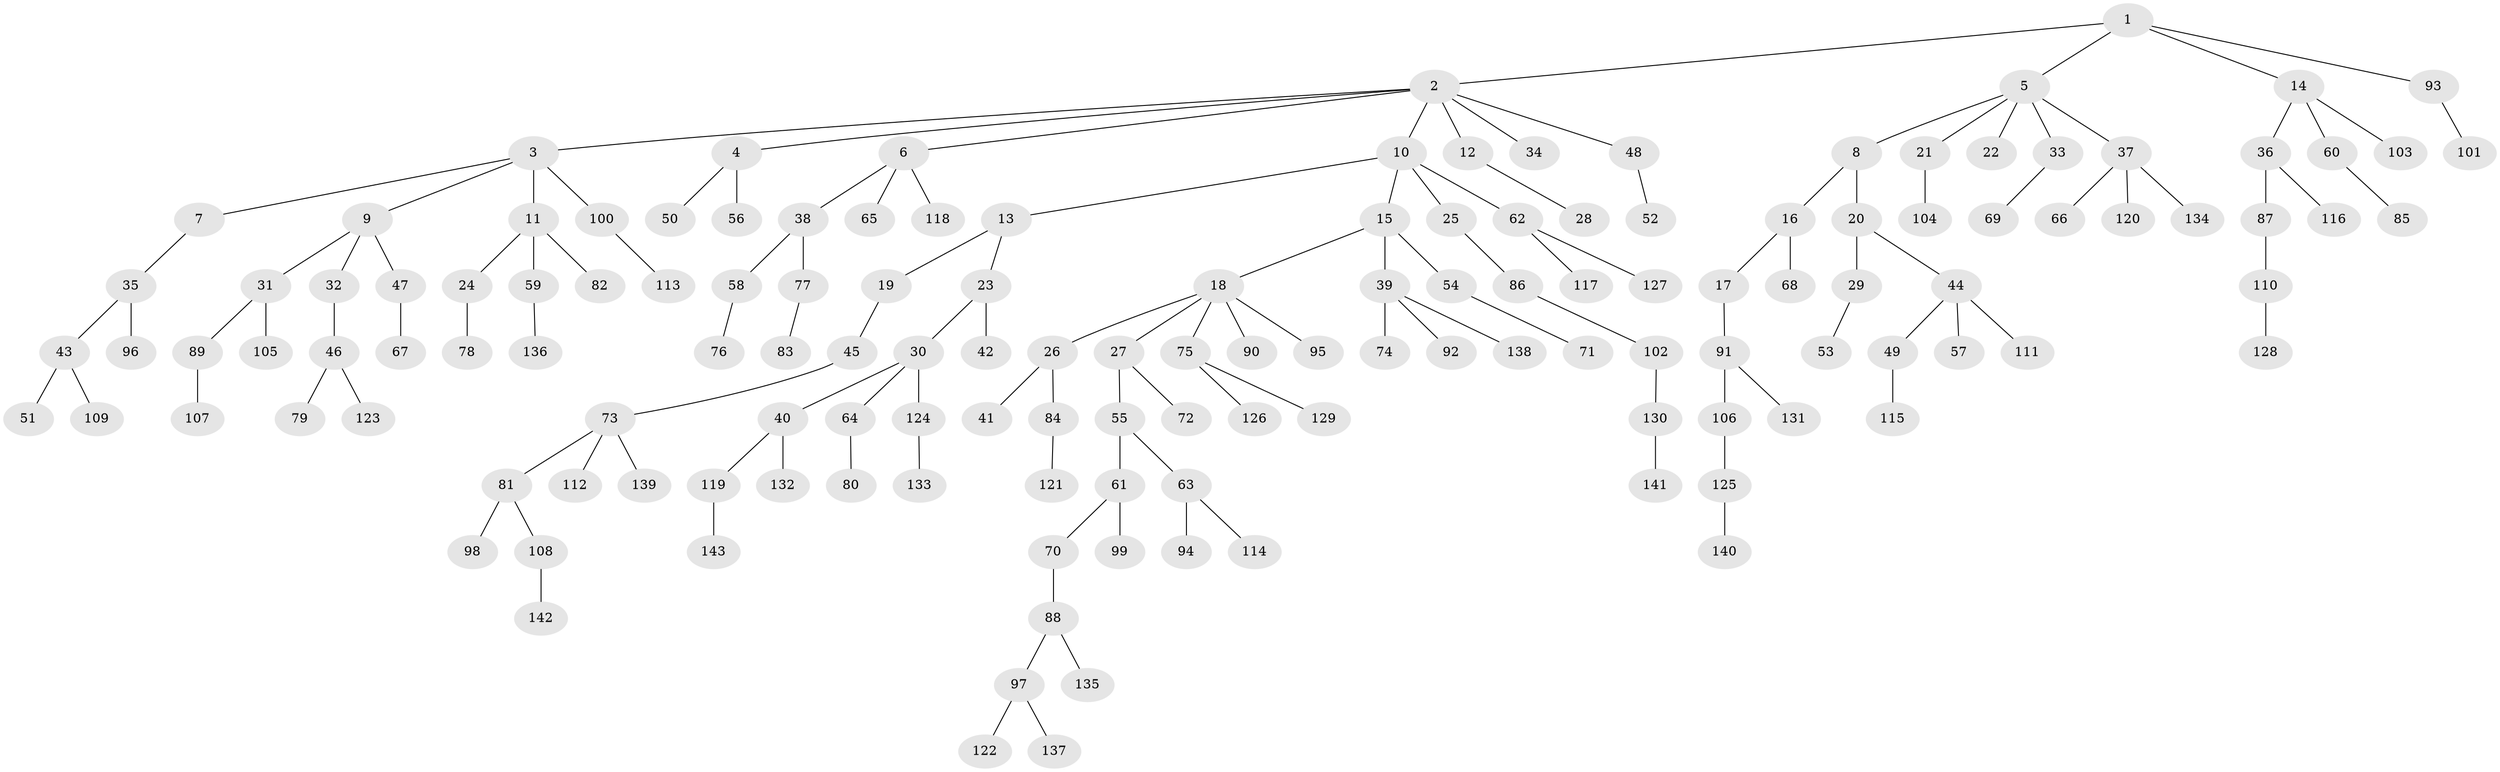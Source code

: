 // Generated by graph-tools (version 1.1) at 2025/53/03/09/25 04:53:50]
// undirected, 143 vertices, 142 edges
graph export_dot {
graph [start="1"]
  node [color=gray90,style=filled];
  1;
  2;
  3;
  4;
  5;
  6;
  7;
  8;
  9;
  10;
  11;
  12;
  13;
  14;
  15;
  16;
  17;
  18;
  19;
  20;
  21;
  22;
  23;
  24;
  25;
  26;
  27;
  28;
  29;
  30;
  31;
  32;
  33;
  34;
  35;
  36;
  37;
  38;
  39;
  40;
  41;
  42;
  43;
  44;
  45;
  46;
  47;
  48;
  49;
  50;
  51;
  52;
  53;
  54;
  55;
  56;
  57;
  58;
  59;
  60;
  61;
  62;
  63;
  64;
  65;
  66;
  67;
  68;
  69;
  70;
  71;
  72;
  73;
  74;
  75;
  76;
  77;
  78;
  79;
  80;
  81;
  82;
  83;
  84;
  85;
  86;
  87;
  88;
  89;
  90;
  91;
  92;
  93;
  94;
  95;
  96;
  97;
  98;
  99;
  100;
  101;
  102;
  103;
  104;
  105;
  106;
  107;
  108;
  109;
  110;
  111;
  112;
  113;
  114;
  115;
  116;
  117;
  118;
  119;
  120;
  121;
  122;
  123;
  124;
  125;
  126;
  127;
  128;
  129;
  130;
  131;
  132;
  133;
  134;
  135;
  136;
  137;
  138;
  139;
  140;
  141;
  142;
  143;
  1 -- 2;
  1 -- 5;
  1 -- 14;
  1 -- 93;
  2 -- 3;
  2 -- 4;
  2 -- 6;
  2 -- 10;
  2 -- 12;
  2 -- 34;
  2 -- 48;
  3 -- 7;
  3 -- 9;
  3 -- 11;
  3 -- 100;
  4 -- 50;
  4 -- 56;
  5 -- 8;
  5 -- 21;
  5 -- 22;
  5 -- 33;
  5 -- 37;
  6 -- 38;
  6 -- 65;
  6 -- 118;
  7 -- 35;
  8 -- 16;
  8 -- 20;
  9 -- 31;
  9 -- 32;
  9 -- 47;
  10 -- 13;
  10 -- 15;
  10 -- 25;
  10 -- 62;
  11 -- 24;
  11 -- 59;
  11 -- 82;
  12 -- 28;
  13 -- 19;
  13 -- 23;
  14 -- 36;
  14 -- 60;
  14 -- 103;
  15 -- 18;
  15 -- 39;
  15 -- 54;
  16 -- 17;
  16 -- 68;
  17 -- 91;
  18 -- 26;
  18 -- 27;
  18 -- 75;
  18 -- 90;
  18 -- 95;
  19 -- 45;
  20 -- 29;
  20 -- 44;
  21 -- 104;
  23 -- 30;
  23 -- 42;
  24 -- 78;
  25 -- 86;
  26 -- 41;
  26 -- 84;
  27 -- 55;
  27 -- 72;
  29 -- 53;
  30 -- 40;
  30 -- 64;
  30 -- 124;
  31 -- 89;
  31 -- 105;
  32 -- 46;
  33 -- 69;
  35 -- 43;
  35 -- 96;
  36 -- 87;
  36 -- 116;
  37 -- 66;
  37 -- 120;
  37 -- 134;
  38 -- 58;
  38 -- 77;
  39 -- 74;
  39 -- 92;
  39 -- 138;
  40 -- 119;
  40 -- 132;
  43 -- 51;
  43 -- 109;
  44 -- 49;
  44 -- 57;
  44 -- 111;
  45 -- 73;
  46 -- 79;
  46 -- 123;
  47 -- 67;
  48 -- 52;
  49 -- 115;
  54 -- 71;
  55 -- 61;
  55 -- 63;
  58 -- 76;
  59 -- 136;
  60 -- 85;
  61 -- 70;
  61 -- 99;
  62 -- 117;
  62 -- 127;
  63 -- 94;
  63 -- 114;
  64 -- 80;
  70 -- 88;
  73 -- 81;
  73 -- 112;
  73 -- 139;
  75 -- 126;
  75 -- 129;
  77 -- 83;
  81 -- 98;
  81 -- 108;
  84 -- 121;
  86 -- 102;
  87 -- 110;
  88 -- 97;
  88 -- 135;
  89 -- 107;
  91 -- 106;
  91 -- 131;
  93 -- 101;
  97 -- 122;
  97 -- 137;
  100 -- 113;
  102 -- 130;
  106 -- 125;
  108 -- 142;
  110 -- 128;
  119 -- 143;
  124 -- 133;
  125 -- 140;
  130 -- 141;
}
